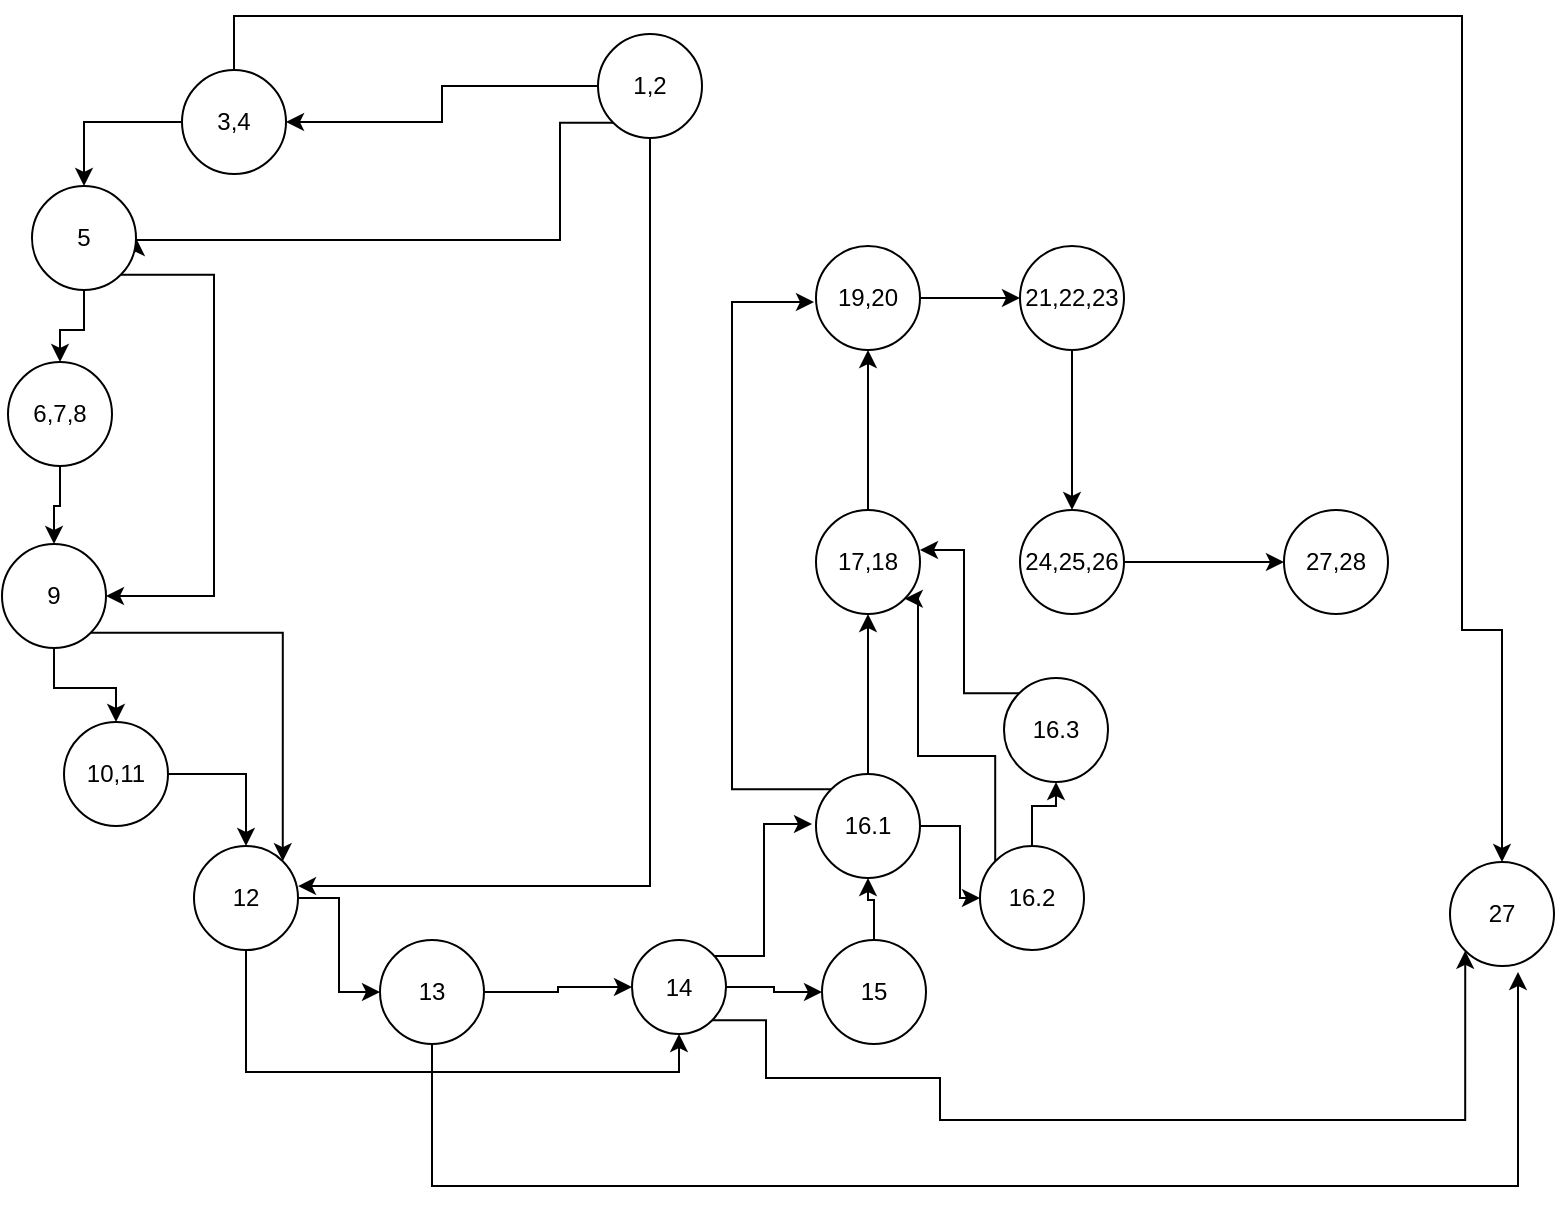 <mxfile version="13.2.3" type="github"><diagram id="CQiyPv0KTB_TABEKBbcF" name="Page-1"><mxGraphModel dx="1038" dy="531" grid="0" gridSize="10" guides="1" tooltips="1" connect="1" arrows="1" fold="1" page="1" pageScale="1" pageWidth="850" pageHeight="1100" math="0" shadow="0"><root><mxCell id="0"/><mxCell id="1" parent="0"/><mxCell id="OCDw4w-qM4f-gscrTd3E-25" value="" style="edgeStyle=orthogonalEdgeStyle;rounded=0;orthogonalLoop=1;jettySize=auto;html=1;" parent="1" source="OCDw4w-qM4f-gscrTd3E-1" target="OCDw4w-qM4f-gscrTd3E-24" edge="1"><mxGeometry relative="1" as="geometry"/></mxCell><mxCell id="OCDw4w-qM4f-gscrTd3E-45" value="" style="edgeStyle=orthogonalEdgeStyle;rounded=0;orthogonalLoop=1;jettySize=auto;html=1;entryX=1;entryY=0.385;entryDx=0;entryDy=0;entryPerimeter=0;" parent="1" source="OCDw4w-qM4f-gscrTd3E-1" target="OCDw4w-qM4f-gscrTd3E-42" edge="1"><mxGeometry relative="1" as="geometry"><mxPoint x="334" y="171" as="targetPoint"/><Array as="points"><mxPoint x="334" y="465"/></Array></mxGeometry></mxCell><mxCell id="OCDw4w-qM4f-gscrTd3E-81" style="edgeStyle=orthogonalEdgeStyle;rounded=0;orthogonalLoop=1;jettySize=auto;html=1;exitX=0;exitY=1;exitDx=0;exitDy=0;entryX=1;entryY=0.5;entryDx=0;entryDy=0;" parent="1" source="OCDw4w-qM4f-gscrTd3E-1" target="OCDw4w-qM4f-gscrTd3E-28" edge="1"><mxGeometry relative="1" as="geometry"><mxPoint x="84" y="142" as="targetPoint"/><Array as="points"><mxPoint x="289" y="83"/><mxPoint x="289" y="142"/></Array></mxGeometry></mxCell><mxCell id="OCDw4w-qM4f-gscrTd3E-1" value="1,2" style="ellipse;whiteSpace=wrap;html=1;aspect=fixed;" parent="1" vertex="1"><mxGeometry x="308" y="39" width="52" height="52" as="geometry"/></mxCell><mxCell id="OCDw4w-qM4f-gscrTd3E-40" value="27" style="ellipse;whiteSpace=wrap;html=1;aspect=fixed;" parent="1" vertex="1"><mxGeometry x="734" y="453" width="52" height="52" as="geometry"/></mxCell><mxCell id="OCDw4w-qM4f-gscrTd3E-29" value="" style="edgeStyle=orthogonalEdgeStyle;rounded=0;orthogonalLoop=1;jettySize=auto;html=1;" parent="1" source="OCDw4w-qM4f-gscrTd3E-24" target="OCDw4w-qM4f-gscrTd3E-28" edge="1"><mxGeometry relative="1" as="geometry"/></mxCell><mxCell id="TSXfzEZIzPA3NvFC8Dfn-5" value="" style="edgeStyle=orthogonalEdgeStyle;rounded=0;orthogonalLoop=1;jettySize=auto;html=1;entryX=0.5;entryY=0;entryDx=0;entryDy=0;" edge="1" parent="1" source="OCDw4w-qM4f-gscrTd3E-24" target="OCDw4w-qM4f-gscrTd3E-40"><mxGeometry relative="1" as="geometry"><mxPoint x="760" y="442" as="targetPoint"/><Array as="points"><mxPoint x="126" y="30"/><mxPoint x="740" y="30"/><mxPoint x="740" y="337"/><mxPoint x="760" y="337"/></Array></mxGeometry></mxCell><mxCell id="OCDw4w-qM4f-gscrTd3E-24" value="3,4" style="ellipse;whiteSpace=wrap;html=1;aspect=fixed;" parent="1" vertex="1"><mxGeometry x="100" y="57" width="52" height="52" as="geometry"/></mxCell><mxCell id="OCDw4w-qM4f-gscrTd3E-31" value="" style="edgeStyle=orthogonalEdgeStyle;rounded=0;orthogonalLoop=1;jettySize=auto;html=1;" parent="1" source="OCDw4w-qM4f-gscrTd3E-28" target="OCDw4w-qM4f-gscrTd3E-30" edge="1"><mxGeometry relative="1" as="geometry"/></mxCell><mxCell id="OCDw4w-qM4f-gscrTd3E-82" style="edgeStyle=orthogonalEdgeStyle;rounded=0;orthogonalLoop=1;jettySize=auto;html=1;exitX=1;exitY=1;exitDx=0;exitDy=0;entryX=1;entryY=0.5;entryDx=0;entryDy=0;" parent="1" source="OCDw4w-qM4f-gscrTd3E-28" edge="1" target="OCDw4w-qM4f-gscrTd3E-34"><mxGeometry relative="1" as="geometry"><mxPoint x="69" y="318" as="targetPoint"/><Array as="points"><mxPoint x="116" y="159"/><mxPoint x="116" y="320"/></Array></mxGeometry></mxCell><mxCell id="OCDw4w-qM4f-gscrTd3E-28" value="5" style="ellipse;whiteSpace=wrap;html=1;aspect=fixed;" parent="1" vertex="1"><mxGeometry x="25" y="115" width="52" height="52" as="geometry"/></mxCell><mxCell id="OCDw4w-qM4f-gscrTd3E-35" value="" style="edgeStyle=orthogonalEdgeStyle;rounded=0;orthogonalLoop=1;jettySize=auto;html=1;" parent="1" source="OCDw4w-qM4f-gscrTd3E-30" target="OCDw4w-qM4f-gscrTd3E-34" edge="1"><mxGeometry relative="1" as="geometry"/></mxCell><mxCell id="OCDw4w-qM4f-gscrTd3E-30" value="6,7,8" style="ellipse;whiteSpace=wrap;html=1;aspect=fixed;" parent="1" vertex="1"><mxGeometry x="13" y="203" width="52" height="52" as="geometry"/></mxCell><mxCell id="OCDw4w-qM4f-gscrTd3E-37" value="" style="edgeStyle=orthogonalEdgeStyle;rounded=0;orthogonalLoop=1;jettySize=auto;html=1;" parent="1" source="OCDw4w-qM4f-gscrTd3E-34" target="OCDw4w-qM4f-gscrTd3E-36" edge="1"><mxGeometry relative="1" as="geometry"/></mxCell><mxCell id="OCDw4w-qM4f-gscrTd3E-83" style="edgeStyle=orthogonalEdgeStyle;rounded=0;orthogonalLoop=1;jettySize=auto;html=1;exitX=1;exitY=1;exitDx=0;exitDy=0;entryX=1;entryY=0;entryDx=0;entryDy=0;" parent="1" source="OCDw4w-qM4f-gscrTd3E-34" target="OCDw4w-qM4f-gscrTd3E-42" edge="1"><mxGeometry relative="1" as="geometry"/></mxCell><mxCell id="OCDw4w-qM4f-gscrTd3E-34" value="9" style="ellipse;whiteSpace=wrap;html=1;aspect=fixed;" parent="1" vertex="1"><mxGeometry x="10" y="294" width="52" height="52" as="geometry"/></mxCell><mxCell id="OCDw4w-qM4f-gscrTd3E-43" value="" style="edgeStyle=orthogonalEdgeStyle;rounded=0;orthogonalLoop=1;jettySize=auto;html=1;" parent="1" source="OCDw4w-qM4f-gscrTd3E-36" target="OCDw4w-qM4f-gscrTd3E-42" edge="1"><mxGeometry relative="1" as="geometry"/></mxCell><mxCell id="OCDw4w-qM4f-gscrTd3E-36" value="10,11" style="ellipse;whiteSpace=wrap;html=1;aspect=fixed;" parent="1" vertex="1"><mxGeometry x="41" y="383" width="52" height="52" as="geometry"/></mxCell><mxCell id="OCDw4w-qM4f-gscrTd3E-47" value="" style="edgeStyle=orthogonalEdgeStyle;rounded=0;orthogonalLoop=1;jettySize=auto;html=1;" parent="1" source="OCDw4w-qM4f-gscrTd3E-42" target="OCDw4w-qM4f-gscrTd3E-46" edge="1"><mxGeometry relative="1" as="geometry"/></mxCell><mxCell id="OCDw4w-qM4f-gscrTd3E-84" style="edgeStyle=orthogonalEdgeStyle;rounded=0;orthogonalLoop=1;jettySize=auto;html=1;entryX=0.5;entryY=1;entryDx=0;entryDy=0;" parent="1" source="OCDw4w-qM4f-gscrTd3E-42" edge="1" target="OCDw4w-qM4f-gscrTd3E-54"><mxGeometry relative="1" as="geometry"><mxPoint x="348" y="548" as="targetPoint"/><Array as="points"><mxPoint x="132" y="558"/><mxPoint x="349" y="558"/></Array></mxGeometry></mxCell><mxCell id="OCDw4w-qM4f-gscrTd3E-42" value="12" style="ellipse;whiteSpace=wrap;html=1;aspect=fixed;" parent="1" vertex="1"><mxGeometry x="106" y="445" width="52" height="52" as="geometry"/></mxCell><mxCell id="OCDw4w-qM4f-gscrTd3E-55" value="" style="edgeStyle=orthogonalEdgeStyle;rounded=0;orthogonalLoop=1;jettySize=auto;html=1;" parent="1" source="OCDw4w-qM4f-gscrTd3E-46" target="OCDw4w-qM4f-gscrTd3E-54" edge="1"><mxGeometry relative="1" as="geometry"/></mxCell><mxCell id="TSXfzEZIzPA3NvFC8Dfn-2" value="" style="edgeStyle=orthogonalEdgeStyle;rounded=0;orthogonalLoop=1;jettySize=auto;html=1;" edge="1" parent="1" source="OCDw4w-qM4f-gscrTd3E-46"><mxGeometry relative="1" as="geometry"><mxPoint x="768" y="508" as="targetPoint"/><Array as="points"><mxPoint x="225" y="615"/></Array></mxGeometry></mxCell><mxCell id="OCDw4w-qM4f-gscrTd3E-46" value="13" style="ellipse;whiteSpace=wrap;html=1;aspect=fixed;" parent="1" vertex="1"><mxGeometry x="199" y="492" width="52" height="52" as="geometry"/></mxCell><mxCell id="OCDw4w-qM4f-gscrTd3E-62" value="" style="edgeStyle=orthogonalEdgeStyle;rounded=0;orthogonalLoop=1;jettySize=auto;html=1;" parent="1" source="OCDw4w-qM4f-gscrTd3E-54" target="OCDw4w-qM4f-gscrTd3E-61" edge="1"><mxGeometry relative="1" as="geometry"/></mxCell><mxCell id="OCDw4w-qM4f-gscrTd3E-85" style="edgeStyle=orthogonalEdgeStyle;rounded=0;orthogonalLoop=1;jettySize=auto;html=1;exitX=1;exitY=0;exitDx=0;exitDy=0;" parent="1" source="OCDw4w-qM4f-gscrTd3E-54" edge="1"><mxGeometry relative="1" as="geometry"><mxPoint x="415" y="434" as="targetPoint"/><Array as="points"><mxPoint x="391" y="500"/><mxPoint x="391" y="434"/></Array></mxGeometry></mxCell><mxCell id="TSXfzEZIzPA3NvFC8Dfn-3" style="edgeStyle=orthogonalEdgeStyle;rounded=0;orthogonalLoop=1;jettySize=auto;html=1;exitX=1;exitY=1;exitDx=0;exitDy=0;entryX=0;entryY=1;entryDx=0;entryDy=0;" edge="1" parent="1" source="OCDw4w-qM4f-gscrTd3E-54" target="OCDw4w-qM4f-gscrTd3E-40"><mxGeometry relative="1" as="geometry"><mxPoint x="389.2" y="582.2" as="targetPoint"/><Array as="points"><mxPoint x="392" y="532"/><mxPoint x="392" y="561"/><mxPoint x="479" y="561"/><mxPoint x="479" y="582"/><mxPoint x="742" y="582"/></Array></mxGeometry></mxCell><mxCell id="OCDw4w-qM4f-gscrTd3E-54" value="14" style="ellipse;whiteSpace=wrap;html=1;aspect=fixed;" parent="1" vertex="1"><mxGeometry x="325" y="492" width="47" height="47" as="geometry"/></mxCell><mxCell id="OCDw4w-qM4f-gscrTd3E-64" value="" style="edgeStyle=orthogonalEdgeStyle;rounded=0;orthogonalLoop=1;jettySize=auto;html=1;" parent="1" source="OCDw4w-qM4f-gscrTd3E-61" target="OCDw4w-qM4f-gscrTd3E-63" edge="1"><mxGeometry relative="1" as="geometry"/></mxCell><mxCell id="OCDw4w-qM4f-gscrTd3E-61" value="15" style="ellipse;whiteSpace=wrap;html=1;aspect=fixed;" parent="1" vertex="1"><mxGeometry x="420" y="492" width="52" height="52" as="geometry"/></mxCell><mxCell id="OCDw4w-qM4f-gscrTd3E-66" value="" style="edgeStyle=orthogonalEdgeStyle;rounded=0;orthogonalLoop=1;jettySize=auto;html=1;" parent="1" source="OCDw4w-qM4f-gscrTd3E-63" target="OCDw4w-qM4f-gscrTd3E-65" edge="1"><mxGeometry relative="1" as="geometry"/></mxCell><mxCell id="OCDw4w-qM4f-gscrTd3E-89" style="edgeStyle=orthogonalEdgeStyle;rounded=0;orthogonalLoop=1;jettySize=auto;html=1;exitX=0;exitY=0;exitDx=0;exitDy=0;" parent="1" source="OCDw4w-qM4f-gscrTd3E-63" edge="1"><mxGeometry relative="1" as="geometry"><mxPoint x="416" y="173" as="targetPoint"/><Array as="points"><mxPoint x="375" y="417"/><mxPoint x="375" y="173"/><mxPoint x="405" y="173"/></Array></mxGeometry></mxCell><mxCell id="OCDw4w-qM4f-gscrTd3E-91" value="" style="edgeStyle=orthogonalEdgeStyle;rounded=0;orthogonalLoop=1;jettySize=auto;html=1;" parent="1" source="OCDw4w-qM4f-gscrTd3E-63" target="OCDw4w-qM4f-gscrTd3E-86" edge="1"><mxGeometry relative="1" as="geometry"/></mxCell><mxCell id="OCDw4w-qM4f-gscrTd3E-63" value="16.1" style="ellipse;whiteSpace=wrap;html=1;aspect=fixed;" parent="1" vertex="1"><mxGeometry x="417" y="409" width="52" height="52" as="geometry"/></mxCell><mxCell id="OCDw4w-qM4f-gscrTd3E-72" value="" style="edgeStyle=orthogonalEdgeStyle;rounded=0;orthogonalLoop=1;jettySize=auto;html=1;" parent="1" source="OCDw4w-qM4f-gscrTd3E-65" target="OCDw4w-qM4f-gscrTd3E-71" edge="1"><mxGeometry relative="1" as="geometry"/></mxCell><mxCell id="OCDw4w-qM4f-gscrTd3E-65" value="17,18" style="ellipse;whiteSpace=wrap;html=1;aspect=fixed;" parent="1" vertex="1"><mxGeometry x="417" y="277" width="52" height="52" as="geometry"/></mxCell><mxCell id="OCDw4w-qM4f-gscrTd3E-76" value="" style="edgeStyle=orthogonalEdgeStyle;rounded=0;orthogonalLoop=1;jettySize=auto;html=1;" parent="1" source="OCDw4w-qM4f-gscrTd3E-71" target="OCDw4w-qM4f-gscrTd3E-75" edge="1"><mxGeometry relative="1" as="geometry"/></mxCell><mxCell id="OCDw4w-qM4f-gscrTd3E-71" value="19,20" style="ellipse;whiteSpace=wrap;html=1;aspect=fixed;" parent="1" vertex="1"><mxGeometry x="417" y="145" width="52" height="52" as="geometry"/></mxCell><mxCell id="OCDw4w-qM4f-gscrTd3E-78" value="" style="edgeStyle=orthogonalEdgeStyle;rounded=0;orthogonalLoop=1;jettySize=auto;html=1;" parent="1" source="OCDw4w-qM4f-gscrTd3E-75" target="OCDw4w-qM4f-gscrTd3E-77" edge="1"><mxGeometry relative="1" as="geometry"/></mxCell><mxCell id="OCDw4w-qM4f-gscrTd3E-75" value="21,22,23" style="ellipse;whiteSpace=wrap;html=1;aspect=fixed;" parent="1" vertex="1"><mxGeometry x="519" y="145" width="52" height="52" as="geometry"/></mxCell><mxCell id="OCDw4w-qM4f-gscrTd3E-80" value="" style="edgeStyle=orthogonalEdgeStyle;rounded=0;orthogonalLoop=1;jettySize=auto;html=1;" parent="1" source="OCDw4w-qM4f-gscrTd3E-77" target="OCDw4w-qM4f-gscrTd3E-79" edge="1"><mxGeometry relative="1" as="geometry"/></mxCell><mxCell id="OCDw4w-qM4f-gscrTd3E-77" value="24,25,26" style="ellipse;whiteSpace=wrap;html=1;aspect=fixed;" parent="1" vertex="1"><mxGeometry x="519" y="277" width="52" height="52" as="geometry"/></mxCell><mxCell id="OCDw4w-qM4f-gscrTd3E-79" value="27,28" style="ellipse;whiteSpace=wrap;html=1;aspect=fixed;" parent="1" vertex="1"><mxGeometry x="651" y="277" width="52" height="52" as="geometry"/></mxCell><mxCell id="OCDw4w-qM4f-gscrTd3E-94" style="edgeStyle=orthogonalEdgeStyle;rounded=0;orthogonalLoop=1;jettySize=auto;html=1;exitX=0;exitY=0;exitDx=0;exitDy=0;entryX=1;entryY=1;entryDx=0;entryDy=0;" parent="1" source="OCDw4w-qM4f-gscrTd3E-86" target="OCDw4w-qM4f-gscrTd3E-65" edge="1"><mxGeometry relative="1" as="geometry"><mxPoint x="468" y="350" as="targetPoint"/><Array as="points"><mxPoint x="507" y="400"/><mxPoint x="468" y="400"/><mxPoint x="468" y="321"/></Array></mxGeometry></mxCell><mxCell id="OCDw4w-qM4f-gscrTd3E-96" value="" style="edgeStyle=orthogonalEdgeStyle;rounded=0;orthogonalLoop=1;jettySize=auto;html=1;" parent="1" source="OCDw4w-qM4f-gscrTd3E-86" target="OCDw4w-qM4f-gscrTd3E-87" edge="1"><mxGeometry relative="1" as="geometry"/></mxCell><mxCell id="OCDw4w-qM4f-gscrTd3E-86" value="16.2" style="ellipse;whiteSpace=wrap;html=1;aspect=fixed;" parent="1" vertex="1"><mxGeometry x="499" y="445" width="52" height="52" as="geometry"/></mxCell><mxCell id="OCDw4w-qM4f-gscrTd3E-95" style="edgeStyle=orthogonalEdgeStyle;rounded=0;orthogonalLoop=1;jettySize=auto;html=1;exitX=0;exitY=0;exitDx=0;exitDy=0;" parent="1" source="OCDw4w-qM4f-gscrTd3E-87" edge="1"><mxGeometry relative="1" as="geometry"><mxPoint x="469" y="297" as="targetPoint"/><Array as="points"><mxPoint x="491" y="369"/><mxPoint x="491" y="297"/><mxPoint x="469" y="297"/></Array></mxGeometry></mxCell><mxCell id="OCDw4w-qM4f-gscrTd3E-87" value="16.3" style="ellipse;whiteSpace=wrap;html=1;aspect=fixed;" parent="1" vertex="1"><mxGeometry x="511" y="361" width="52" height="52" as="geometry"/></mxCell></root></mxGraphModel></diagram></mxfile>
